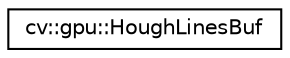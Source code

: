 digraph "Graphical Class Hierarchy"
{
 // LATEX_PDF_SIZE
  edge [fontname="Helvetica",fontsize="10",labelfontname="Helvetica",labelfontsize="10"];
  node [fontname="Helvetica",fontsize="10",shape=record];
  rankdir="LR";
  Node0 [label="cv::gpu::HoughLinesBuf",height=0.2,width=0.4,color="black", fillcolor="white", style="filled",URL="$structcv_1_1gpu_1_1_hough_lines_buf.html",tooltip="HoughLines."];
}
